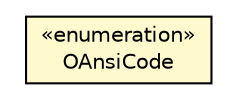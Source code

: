 #!/usr/local/bin/dot
#
# Class diagram 
# Generated by UMLGraph version R5_6-24-gf6e263 (http://www.umlgraph.org/)
#

digraph G {
	edge [fontname="Helvetica",fontsize=10,labelfontname="Helvetica",labelfontsize=10];
	node [fontname="Helvetica",fontsize=10,shape=plaintext];
	nodesep=0.25;
	ranksep=0.5;
	// com.orientechnologies.common.log.OAnsiCode
	c1523828 [label=<<table title="com.orientechnologies.common.log.OAnsiCode" border="0" cellborder="1" cellspacing="0" cellpadding="2" port="p" bgcolor="lemonChiffon" href="./OAnsiCode.html">
		<tr><td><table border="0" cellspacing="0" cellpadding="1">
<tr><td align="center" balign="center"> &#171;enumeration&#187; </td></tr>
<tr><td align="center" balign="center"> OAnsiCode </td></tr>
		</table></td></tr>
		</table>>, URL="./OAnsiCode.html", fontname="Helvetica", fontcolor="black", fontsize=10.0];
}

